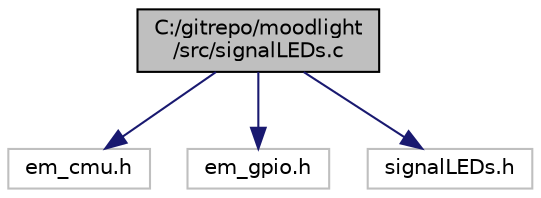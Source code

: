 digraph "C:/gitrepo/moodlight/src/signalLEDs.c"
{
 // LATEX_PDF_SIZE
  edge [fontname="Helvetica",fontsize="10",labelfontname="Helvetica",labelfontsize="10"];
  node [fontname="Helvetica",fontsize="10",shape=record];
  Node1 [label="C:/gitrepo/moodlight\l/src/signalLEDs.c",height=0.2,width=0.4,color="black", fillcolor="grey75", style="filled", fontcolor="black",tooltip="Signal LEDs."];
  Node1 -> Node2 [color="midnightblue",fontsize="10",style="solid",fontname="Helvetica"];
  Node2 [label="em_cmu.h",height=0.2,width=0.4,color="grey75", fillcolor="white", style="filled",tooltip=" "];
  Node1 -> Node3 [color="midnightblue",fontsize="10",style="solid",fontname="Helvetica"];
  Node3 [label="em_gpio.h",height=0.2,width=0.4,color="grey75", fillcolor="white", style="filled",tooltip=" "];
  Node1 -> Node4 [color="midnightblue",fontsize="10",style="solid",fontname="Helvetica"];
  Node4 [label="signalLEDs.h",height=0.2,width=0.4,color="grey75", fillcolor="white", style="filled",tooltip=" "];
}
